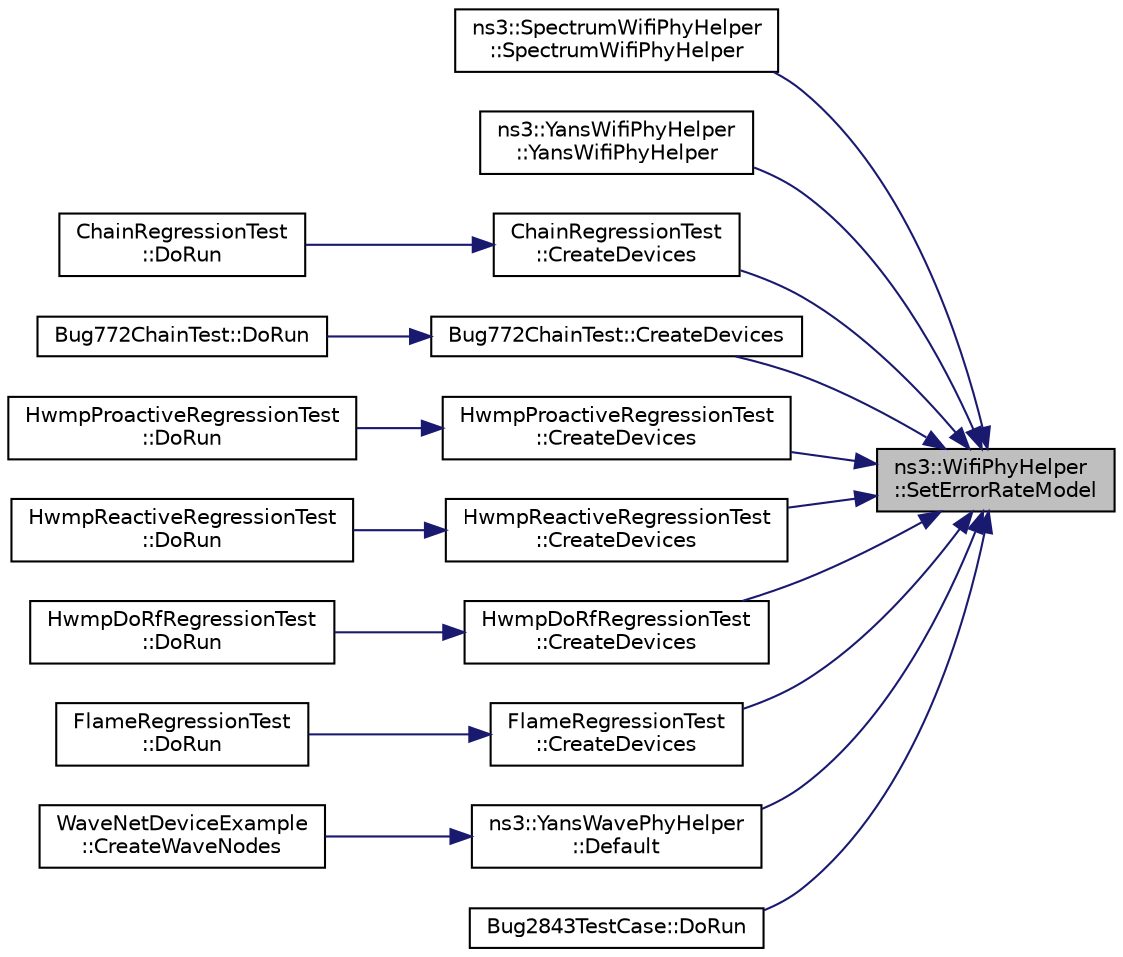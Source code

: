 digraph "ns3::WifiPhyHelper::SetErrorRateModel"
{
 // LATEX_PDF_SIZE
  edge [fontname="Helvetica",fontsize="10",labelfontname="Helvetica",labelfontsize="10"];
  node [fontname="Helvetica",fontsize="10",shape=record];
  rankdir="RL";
  Node1 [label="ns3::WifiPhyHelper\l::SetErrorRateModel",height=0.2,width=0.4,color="black", fillcolor="grey75", style="filled", fontcolor="black",tooltip=" "];
  Node1 -> Node2 [dir="back",color="midnightblue",fontsize="10",style="solid",fontname="Helvetica"];
  Node2 [label="ns3::SpectrumWifiPhyHelper\l::SpectrumWifiPhyHelper",height=0.2,width=0.4,color="black", fillcolor="white", style="filled",URL="$classns3_1_1_spectrum_wifi_phy_helper.html#ac36ab8e996f119063c76bb4b40db2495",tooltip="Create a PHY helper."];
  Node1 -> Node3 [dir="back",color="midnightblue",fontsize="10",style="solid",fontname="Helvetica"];
  Node3 [label="ns3::YansWifiPhyHelper\l::YansWifiPhyHelper",height=0.2,width=0.4,color="black", fillcolor="white", style="filled",URL="$classns3_1_1_yans_wifi_phy_helper.html#a3ca9106a6f1193b8480408732c9dfe0b",tooltip="Create a PHY helper."];
  Node1 -> Node4 [dir="back",color="midnightblue",fontsize="10",style="solid",fontname="Helvetica"];
  Node4 [label="ChainRegressionTest\l::CreateDevices",height=0.2,width=0.4,color="black", fillcolor="white", style="filled",URL="$class_chain_regression_test.html#ae8b1dd906e3d52a223122c63d236bb19",tooltip="Create devices, install TCP/IP stack and applications."];
  Node4 -> Node5 [dir="back",color="midnightblue",fontsize="10",style="solid",fontname="Helvetica"];
  Node5 [label="ChainRegressionTest\l::DoRun",height=0.2,width=0.4,color="black", fillcolor="white", style="filled",URL="$class_chain_regression_test.html#a51aa3cae551407ee6a6f346c30e3cc43",tooltip="Go."];
  Node1 -> Node6 [dir="back",color="midnightblue",fontsize="10",style="solid",fontname="Helvetica"];
  Node6 [label="Bug772ChainTest::CreateDevices",height=0.2,width=0.4,color="black", fillcolor="white", style="filled",URL="$class_bug772_chain_test.html#a9dfdee167ab354dd596e13d1a873e50a",tooltip="Create devices, install TCP/IP stack and applications."];
  Node6 -> Node7 [dir="back",color="midnightblue",fontsize="10",style="solid",fontname="Helvetica"];
  Node7 [label="Bug772ChainTest::DoRun",height=0.2,width=0.4,color="black", fillcolor="white", style="filled",URL="$class_bug772_chain_test.html#a28c0cb91d146d6b3fdfb86dc8dc1f5b6",tooltip="Go."];
  Node1 -> Node8 [dir="back",color="midnightblue",fontsize="10",style="solid",fontname="Helvetica"];
  Node8 [label="HwmpProactiveRegressionTest\l::CreateDevices",height=0.2,width=0.4,color="black", fillcolor="white", style="filled",URL="$class_hwmp_proactive_regression_test.html#a98c6ff2361a7a5065ebf14089edc5bad",tooltip="Create devices function."];
  Node8 -> Node9 [dir="back",color="midnightblue",fontsize="10",style="solid",fontname="Helvetica"];
  Node9 [label="HwmpProactiveRegressionTest\l::DoRun",height=0.2,width=0.4,color="black", fillcolor="white", style="filled",URL="$class_hwmp_proactive_regression_test.html#ad000db534766301050336560b08b531e",tooltip="Implementation to actually run this TestCase."];
  Node1 -> Node10 [dir="back",color="midnightblue",fontsize="10",style="solid",fontname="Helvetica"];
  Node10 [label="HwmpReactiveRegressionTest\l::CreateDevices",height=0.2,width=0.4,color="black", fillcolor="white", style="filled",URL="$class_hwmp_reactive_regression_test.html#a8b288a6801baae1e65f87de7eb0352a4",tooltip="Create devices function."];
  Node10 -> Node11 [dir="back",color="midnightblue",fontsize="10",style="solid",fontname="Helvetica"];
  Node11 [label="HwmpReactiveRegressionTest\l::DoRun",height=0.2,width=0.4,color="black", fillcolor="white", style="filled",URL="$class_hwmp_reactive_regression_test.html#ae66a095a74ef4e2cbdfc0d042b50e63c",tooltip="Implementation to actually run this TestCase."];
  Node1 -> Node12 [dir="back",color="midnightblue",fontsize="10",style="solid",fontname="Helvetica"];
  Node12 [label="HwmpDoRfRegressionTest\l::CreateDevices",height=0.2,width=0.4,color="black", fillcolor="white", style="filled",URL="$class_hwmp_do_rf_regression_test.html#a55abac18467e059d3c39fa0de53bc436",tooltip="Create devices function."];
  Node12 -> Node13 [dir="back",color="midnightblue",fontsize="10",style="solid",fontname="Helvetica"];
  Node13 [label="HwmpDoRfRegressionTest\l::DoRun",height=0.2,width=0.4,color="black", fillcolor="white", style="filled",URL="$class_hwmp_do_rf_regression_test.html#a31af438e94ab7ed25d9837a3f47f77b0",tooltip="Implementation to actually run this TestCase."];
  Node1 -> Node14 [dir="back",color="midnightblue",fontsize="10",style="solid",fontname="Helvetica"];
  Node14 [label="FlameRegressionTest\l::CreateDevices",height=0.2,width=0.4,color="black", fillcolor="white", style="filled",URL="$class_flame_regression_test.html#aeee4af77af2814f7339f204135cc2733",tooltip="Create devices function."];
  Node14 -> Node15 [dir="back",color="midnightblue",fontsize="10",style="solid",fontname="Helvetica"];
  Node15 [label="FlameRegressionTest\l::DoRun",height=0.2,width=0.4,color="black", fillcolor="white", style="filled",URL="$class_flame_regression_test.html#aa1cc862bafd9d367a75cc42c9779b603",tooltip="Implementation to actually run this TestCase."];
  Node1 -> Node16 [dir="back",color="midnightblue",fontsize="10",style="solid",fontname="Helvetica"];
  Node16 [label="ns3::YansWavePhyHelper\l::Default",height=0.2,width=0.4,color="black", fillcolor="white", style="filled",URL="$classns3_1_1_yans_wave_phy_helper.html#a485a05f89d1f42783b96e99072b3aec3",tooltip="Create a phy helper in a default working state."];
  Node16 -> Node17 [dir="back",color="midnightblue",fontsize="10",style="solid",fontname="Helvetica"];
  Node17 [label="WaveNetDeviceExample\l::CreateWaveNodes",height=0.2,width=0.4,color="black", fillcolor="white", style="filled",URL="$class_wave_net_device_example.html#a825285810121c865230f6fafe6428081",tooltip="Create WAVE nodes function."];
  Node1 -> Node18 [dir="back",color="midnightblue",fontsize="10",style="solid",fontname="Helvetica"];
  Node18 [label="Bug2843TestCase::DoRun",height=0.2,width=0.4,color="black", fillcolor="white", style="filled",URL="$class_bug2843_test_case.html#a6ceb2a22b576668147d2f363c0ad378e",tooltip="Implementation to actually run this TestCase."];
}
